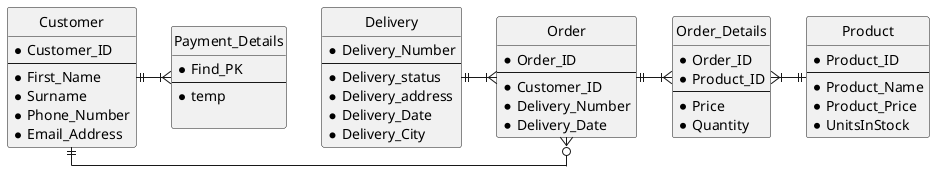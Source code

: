 @startuml HV Lo-Fi

skinparam Style StrictUML
skinparam LineType ortho
skinparam monochrome true

class Customer {
    * Customer_ID
--
    * First_Name
    * Surname
    * Phone_Number
    * Email_Address
}

class Product {
    * Product_ID
--
    * Product_Name
    * Product_Price
    * UnitsInStock
}

class Order {
    * Order_ID
--
    * Customer_ID
    * Delivery_Number
    * Delivery_Date
}

class Delivery {
    * Delivery_Number
--
    * Delivery_status
    * Delivery_address
    * Delivery_Date
    * Delivery_City
}

class Payment_Details {
    * Find_PK
--
    * temp

}

class Order_Details {
    * Order_ID
    * Product_ID
--
    * Price
    * Quantity
}

Customer ||-o{ Order
Customer ||-|{ Payment_Details
Delivery ||-|{ Order
Order ||-|{ Order_Details
Order_Details }|-|| Product

@enduml